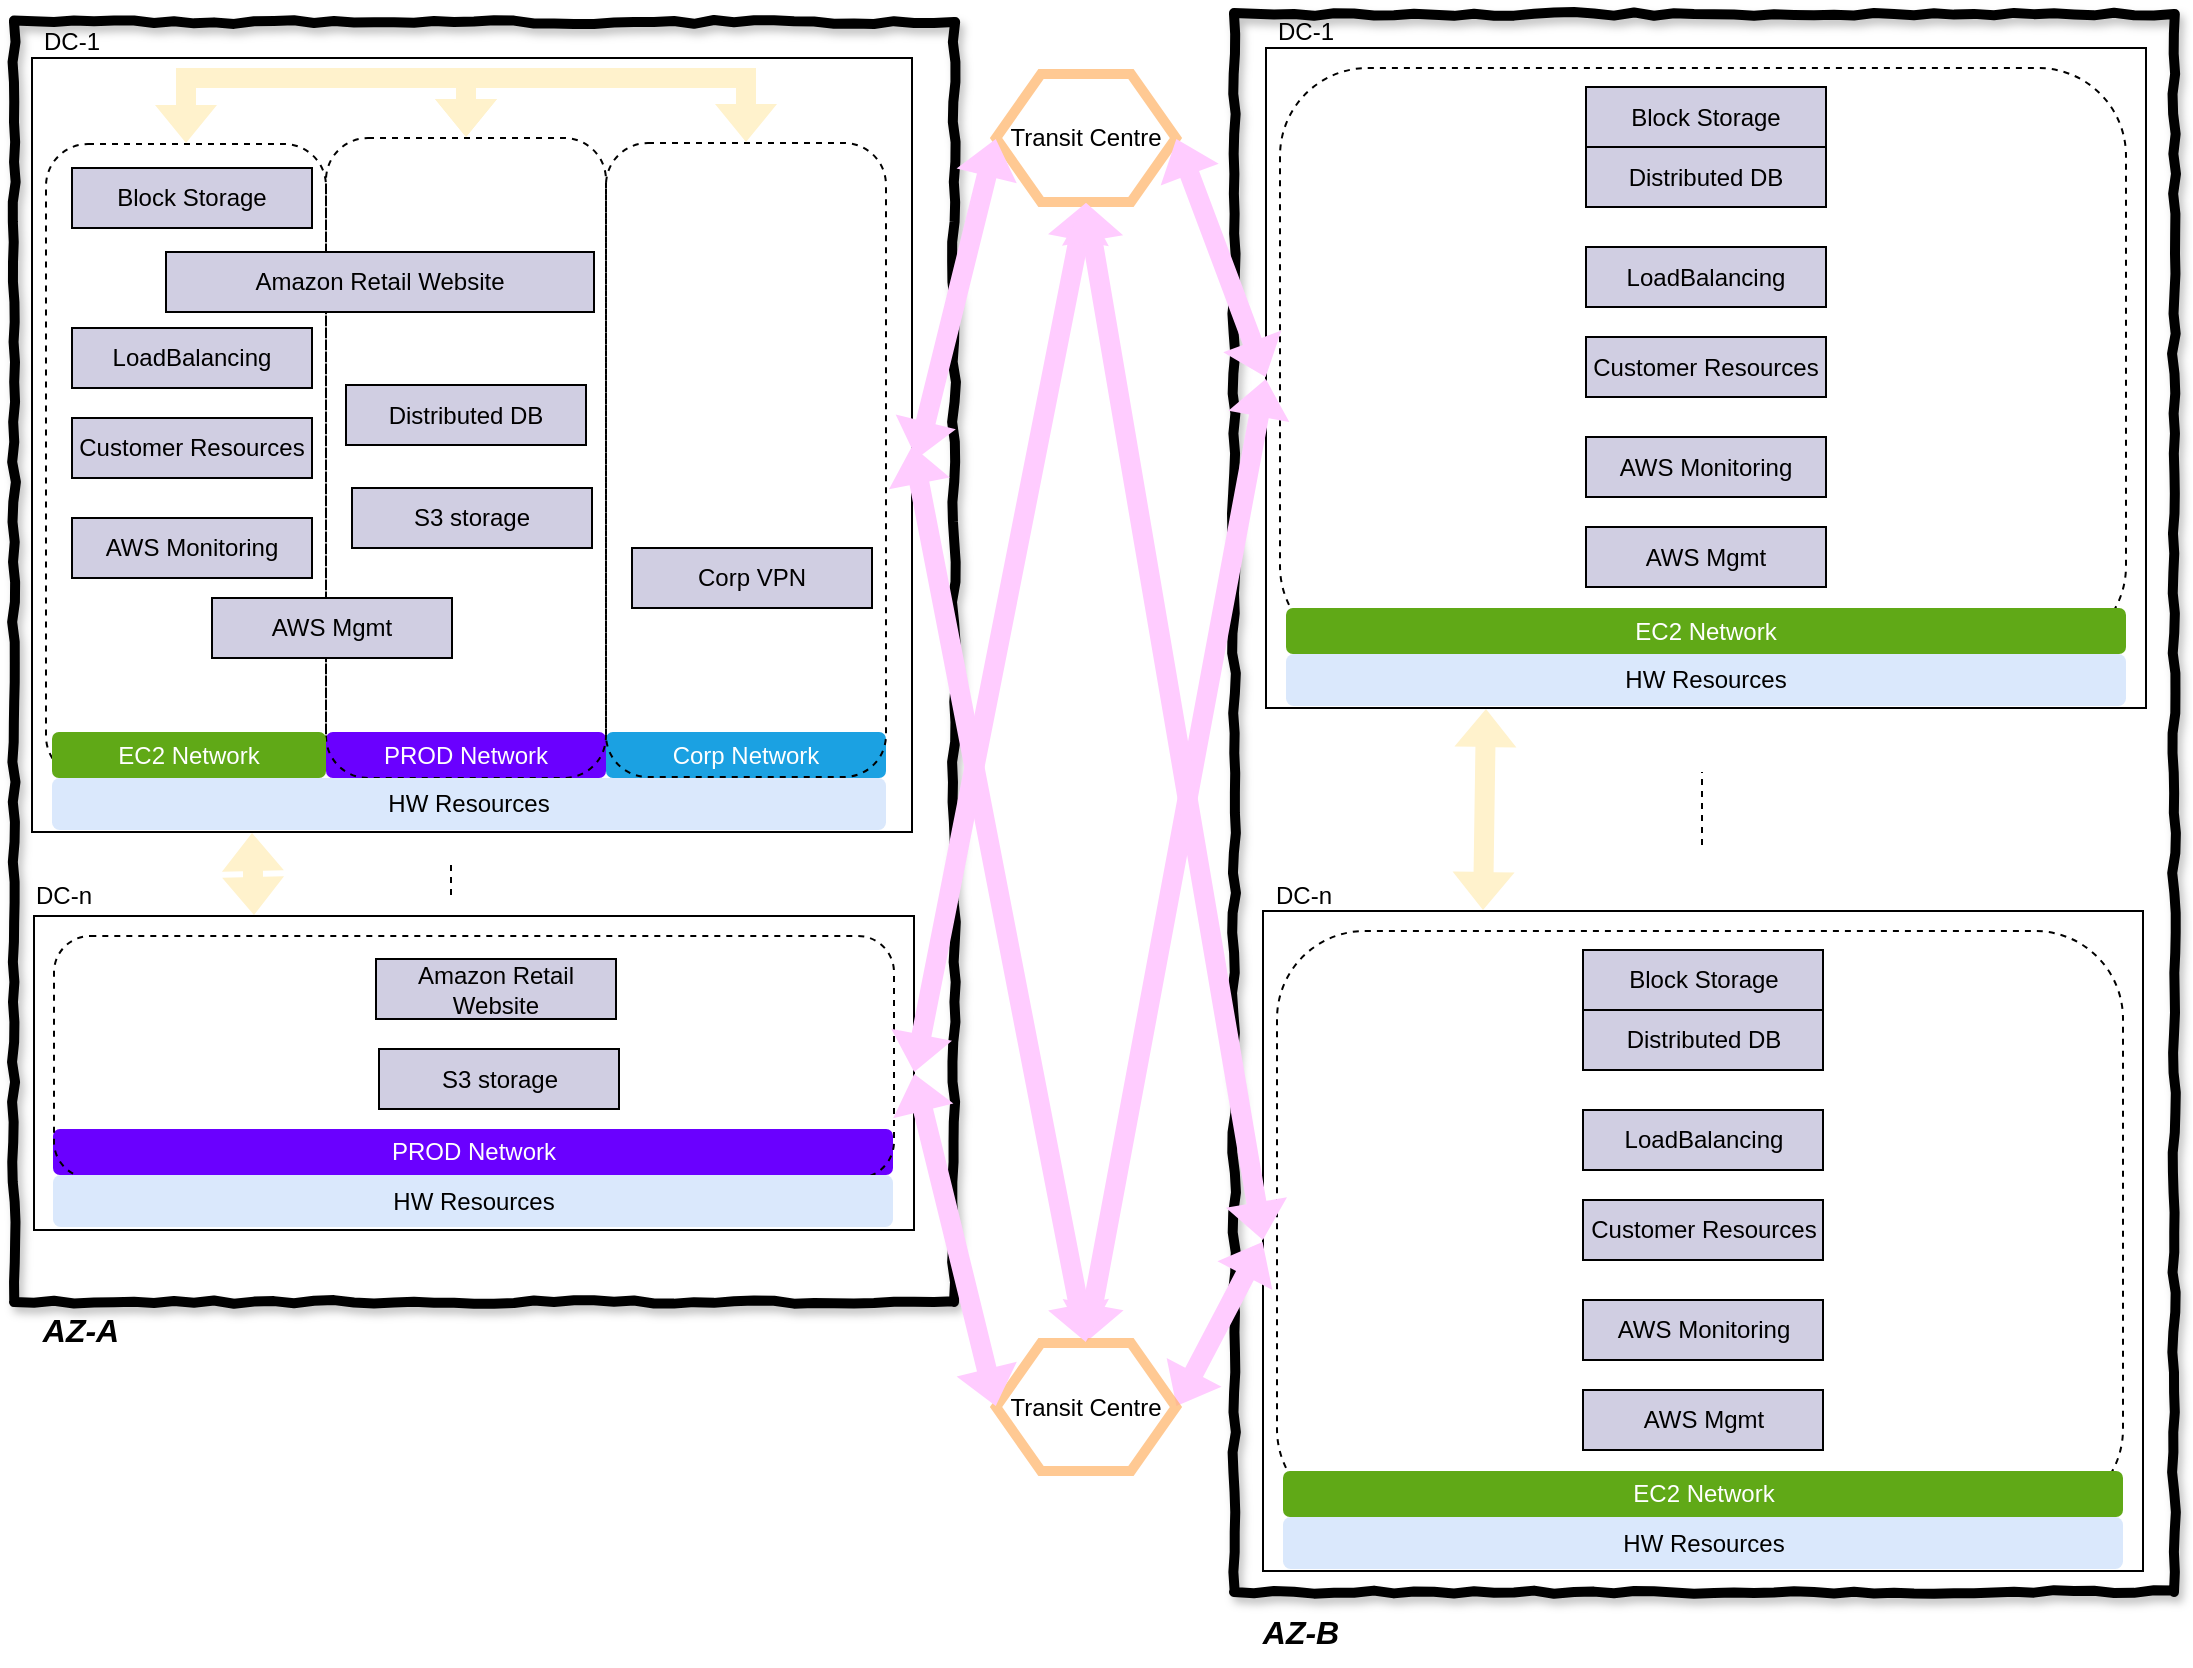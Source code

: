 <mxfile version="12.3.9" type="github" pages="1">
  <diagram id="BrcJUe6Ag9btfKnU2FFb" name="Page-1">
    <mxGraphModel dx="1986" dy="1099" grid="1" gridSize="10" guides="1" tooltips="1" connect="1" arrows="1" fold="1" page="1" pageScale="1" pageWidth="1100" pageHeight="850" math="0" shadow="0">
      <root>
        <mxCell id="0"/>
        <mxCell id="1" parent="0"/>
        <mxCell id="v2BMehigPBERCRcNiAkH-4" value="" style="rounded=1;whiteSpace=wrap;html=1;fillColor=none;strokeColor=#000000;fontColor=#ffffff;dashed=1;" parent="1" vertex="1">
          <mxGeometry x="30" y="76" width="140" height="317" as="geometry"/>
        </mxCell>
        <mxCell id="-3hfnBXEaGSKlQBkEWAT-98" value="" style="rounded=1;whiteSpace=wrap;html=1;fillColor=none;strokeColor=#000000;fontColor=#ffffff;dashed=1;" vertex="1" parent="1">
          <mxGeometry x="645.5" y="469.5" width="423" height="293" as="geometry"/>
        </mxCell>
        <mxCell id="-3hfnBXEaGSKlQBkEWAT-95" value="" style="rounded=1;whiteSpace=wrap;html=1;fillColor=none;strokeColor=#000000;fontColor=#ffffff;dashed=1;" vertex="1" parent="1">
          <mxGeometry x="647" y="38" width="423" height="293" as="geometry"/>
        </mxCell>
        <mxCell id="-3hfnBXEaGSKlQBkEWAT-114" value="" style="rounded=0;whiteSpace=wrap;html=1;fillColor=none;strokeWidth=5;shadow=1;glass=0;comic=1;" vertex="1" parent="1">
          <mxGeometry x="624" y="11" width="470" height="789" as="geometry"/>
        </mxCell>
        <mxCell id="-3hfnBXEaGSKlQBkEWAT-110" value="" style="rounded=0;whiteSpace=wrap;html=1;fillColor=none;strokeWidth=5;shadow=1;glass=0;comic=1;" vertex="1" parent="1">
          <mxGeometry x="14" y="15" width="470" height="640" as="geometry"/>
        </mxCell>
        <mxCell id="-3hfnBXEaGSKlQBkEWAT-56" value="" style="rounded=0;whiteSpace=wrap;html=1;strokeColor=#000000;fillColor=none;" vertex="1" parent="1">
          <mxGeometry x="24" y="462" width="440" height="157" as="geometry"/>
        </mxCell>
        <mxCell id="-3hfnBXEaGSKlQBkEWAT-76" value="" style="rounded=0;whiteSpace=wrap;html=1;strokeColor=#000000;fillColor=none;" vertex="1" parent="1">
          <mxGeometry x="640" y="28" width="440" height="330" as="geometry"/>
        </mxCell>
        <mxCell id="v2BMehigPBERCRcNiAkH-65" value="" style="endArrow=none;dashed=1;html=1;" parent="1" edge="1">
          <mxGeometry width="50" height="50" relative="1" as="geometry">
            <mxPoint x="232.5" y="451.5" as="sourcePoint"/>
            <mxPoint x="232.5" y="436" as="targetPoint"/>
            <Array as="points"/>
          </mxGeometry>
        </mxCell>
        <mxCell id="v2BMehigPBERCRcNiAkH-21" value="" style="rounded=0;whiteSpace=wrap;html=1;strokeColor=#000000;fillColor=none;" parent="1" vertex="1">
          <mxGeometry x="23" y="33" width="440" height="387" as="geometry"/>
        </mxCell>
        <mxCell id="v2BMehigPBERCRcNiAkH-2" value="PROD Network" style="rounded=1;whiteSpace=wrap;html=1;fillColor=#6a00ff;strokeColor=none;fontColor=#ffffff;" parent="1" vertex="1">
          <mxGeometry x="170" y="370" width="140" height="23" as="geometry"/>
        </mxCell>
        <mxCell id="v2BMehigPBERCRcNiAkH-3" value="Corp Network" style="rounded=1;whiteSpace=wrap;html=1;fillColor=#1ba1e2;strokeColor=none;fontColor=#ffffff;" parent="1" vertex="1">
          <mxGeometry x="310" y="370" width="140" height="23" as="geometry"/>
        </mxCell>
        <mxCell id="v2BMehigPBERCRcNiAkH-5" value="" style="rounded=1;whiteSpace=wrap;html=1;fillColor=none;strokeColor=#000000;fontColor=#ffffff;dashed=1;" parent="1" vertex="1">
          <mxGeometry x="170" y="73" width="140" height="320" as="geometry"/>
        </mxCell>
        <mxCell id="v2BMehigPBERCRcNiAkH-6" value="" style="rounded=1;whiteSpace=wrap;html=1;fillColor=none;strokeColor=#000000;fontColor=#ffffff;dashed=1;" parent="1" vertex="1">
          <mxGeometry x="310" y="75.5" width="140" height="317" as="geometry"/>
        </mxCell>
        <mxCell id="v2BMehigPBERCRcNiAkH-10" style="edgeStyle=orthogonalEdgeStyle;rounded=0;orthogonalLoop=1;jettySize=auto;html=1;exitX=0.5;exitY=0;exitDx=0;exitDy=0;entryX=0.5;entryY=0;entryDx=0;entryDy=0;shape=flexArrow;startArrow=block;fillColor=#fff2cc;strokeColor=none;" parent="1" source="v2BMehigPBERCRcNiAkH-4" target="v2BMehigPBERCRcNiAkH-5" edge="1">
          <mxGeometry relative="1" as="geometry">
            <Array as="points">
              <mxPoint x="103" y="43"/>
              <mxPoint x="243" y="43"/>
            </Array>
          </mxGeometry>
        </mxCell>
        <mxCell id="v2BMehigPBERCRcNiAkH-7" value="AWS Mgmt" style="rounded=0;whiteSpace=wrap;html=1;strokeColor=#000000;fillColor=#d0cee2;" parent="1" vertex="1">
          <mxGeometry x="113" y="303" width="120" height="30" as="geometry"/>
        </mxCell>
        <mxCell id="v2BMehigPBERCRcNiAkH-11" style="edgeStyle=orthogonalEdgeStyle;rounded=0;orthogonalLoop=1;jettySize=auto;html=1;entryX=0.5;entryY=0;entryDx=0;entryDy=0;shape=flexArrow;startArrow=block;fillColor=#fff2cc;strokeColor=none;exitX=0.5;exitY=0;exitDx=0;exitDy=0;" parent="1" source="v2BMehigPBERCRcNiAkH-5" target="v2BMehigPBERCRcNiAkH-6" edge="1">
          <mxGeometry relative="1" as="geometry">
            <mxPoint x="243" y="103" as="sourcePoint"/>
            <mxPoint x="383.143" y="113" as="targetPoint"/>
            <Array as="points">
              <mxPoint x="243" y="43"/>
              <mxPoint x="383" y="43"/>
            </Array>
          </mxGeometry>
        </mxCell>
        <mxCell id="v2BMehigPBERCRcNiAkH-12" value="AWS Monitoring" style="rounded=0;whiteSpace=wrap;html=1;strokeColor=#000000;fillColor=#d0cee2;" parent="1" vertex="1">
          <mxGeometry x="43" y="263" width="120" height="30" as="geometry"/>
        </mxCell>
        <mxCell id="v2BMehigPBERCRcNiAkH-13" value="Customer Resources" style="rounded=0;whiteSpace=wrap;html=1;strokeColor=#000000;fillColor=#d0cee2;" parent="1" vertex="1">
          <mxGeometry x="43" y="213" width="120" height="30" as="geometry"/>
        </mxCell>
        <mxCell id="v2BMehigPBERCRcNiAkH-14" value="S3 storage" style="rounded=0;whiteSpace=wrap;html=1;strokeColor=#000000;fillColor=#d0cee2;" parent="1" vertex="1">
          <mxGeometry x="183" y="248" width="120" height="30" as="geometry"/>
        </mxCell>
        <mxCell id="v2BMehigPBERCRcNiAkH-16" value="Amazon Retail Website" style="rounded=0;whiteSpace=wrap;html=1;strokeColor=#000000;fillColor=#d0cee2;" parent="1" vertex="1">
          <mxGeometry x="90" y="130" width="214" height="30" as="geometry"/>
        </mxCell>
        <mxCell id="v2BMehigPBERCRcNiAkH-17" value="Corp VPN" style="rounded=0;whiteSpace=wrap;html=1;strokeColor=#000000;fillColor=#d0cee2;" parent="1" vertex="1">
          <mxGeometry x="323" y="278" width="120" height="30" as="geometry"/>
        </mxCell>
        <mxCell id="v2BMehigPBERCRcNiAkH-19" value="LoadBalancing" style="rounded=0;whiteSpace=wrap;html=1;strokeColor=#000000;fillColor=#d0cee2;" parent="1" vertex="1">
          <mxGeometry x="43" y="168" width="120" height="30" as="geometry"/>
        </mxCell>
        <mxCell id="v2BMehigPBERCRcNiAkH-20" value="Block Storage" style="rounded=0;whiteSpace=wrap;html=1;strokeColor=#000000;fillColor=#d0cee2;" parent="1" vertex="1">
          <mxGeometry x="43" y="88" width="120" height="30" as="geometry"/>
        </mxCell>
        <mxCell id="v2BMehigPBERCRcNiAkH-22" value="DC-1" style="text;html=1;strokeColor=none;fillColor=none;align=center;verticalAlign=middle;whiteSpace=wrap;rounded=0;" parent="1" vertex="1">
          <mxGeometry x="23" y="15" width="40" height="20" as="geometry"/>
        </mxCell>
        <mxCell id="v2BMehigPBERCRcNiAkH-86" style="rounded=0;orthogonalLoop=1;jettySize=auto;html=1;entryX=0.25;entryY=1;entryDx=0;entryDy=0;shape=flexArrow;startArrow=block;fillColor=#fff2cc;strokeColor=none;exitX=0.25;exitY=0;exitDx=0;exitDy=0;" parent="1" source="-3hfnBXEaGSKlQBkEWAT-56" target="v2BMehigPBERCRcNiAkH-21" edge="1">
          <mxGeometry relative="1" as="geometry">
            <mxPoint x="133" y="470" as="sourcePoint"/>
            <mxPoint x="876" y="588" as="targetPoint"/>
          </mxGeometry>
        </mxCell>
        <mxCell id="-3hfnBXEaGSKlQBkEWAT-45" value="HW Resources" style="rounded=1;whiteSpace=wrap;html=1;fillColor=#dae8fc;strokeColor=none;" vertex="1" parent="1">
          <mxGeometry x="33" y="393" width="417" height="26" as="geometry"/>
        </mxCell>
        <mxCell id="-3hfnBXEaGSKlQBkEWAT-54" value="EC2 Network" style="rounded=1;whiteSpace=wrap;html=1;fillColor=#60a917;strokeColor=none;fontColor=#ffffff;" vertex="1" parent="1">
          <mxGeometry x="33" y="370" width="137" height="23" as="geometry"/>
        </mxCell>
        <mxCell id="-3hfnBXEaGSKlQBkEWAT-57" value="PROD Network" style="rounded=1;whiteSpace=wrap;html=1;fillColor=#6a00ff;strokeColor=none;fontColor=#ffffff;" vertex="1" parent="1">
          <mxGeometry x="33.5" y="568.5" width="420" height="23" as="geometry"/>
        </mxCell>
        <mxCell id="-3hfnBXEaGSKlQBkEWAT-59" value="" style="rounded=1;whiteSpace=wrap;html=1;fillColor=none;strokeColor=#000000;fontColor=#ffffff;dashed=1;" vertex="1" parent="1">
          <mxGeometry x="34" y="472" width="420" height="121" as="geometry"/>
        </mxCell>
        <mxCell id="-3hfnBXEaGSKlQBkEWAT-66" value="S3 storage" style="rounded=0;whiteSpace=wrap;html=1;strokeColor=#000000;fillColor=#d0cee2;" vertex="1" parent="1">
          <mxGeometry x="196.5" y="528.5" width="120" height="30" as="geometry"/>
        </mxCell>
        <mxCell id="-3hfnBXEaGSKlQBkEWAT-68" value="Amazon Retail Website" style="rounded=0;whiteSpace=wrap;html=1;strokeColor=#000000;fillColor=#d0cee2;" vertex="1" parent="1">
          <mxGeometry x="195" y="483.5" width="120" height="30" as="geometry"/>
        </mxCell>
        <mxCell id="-3hfnBXEaGSKlQBkEWAT-72" value="DC-n" style="text;html=1;strokeColor=none;fillColor=none;align=center;verticalAlign=middle;whiteSpace=wrap;rounded=0;" vertex="1" parent="1">
          <mxGeometry x="18.5" y="441.5" width="40" height="20" as="geometry"/>
        </mxCell>
        <mxCell id="-3hfnBXEaGSKlQBkEWAT-73" value="HW Resources" style="rounded=1;whiteSpace=wrap;html=1;fillColor=#dae8fc;strokeColor=none;" vertex="1" parent="1">
          <mxGeometry x="33.5" y="591.5" width="420" height="26" as="geometry"/>
        </mxCell>
        <mxCell id="-3hfnBXEaGSKlQBkEWAT-82" value="AWS Mgmt" style="rounded=0;whiteSpace=wrap;html=1;strokeColor=#000000;fillColor=#d0cee2;" vertex="1" parent="1">
          <mxGeometry x="800" y="267.5" width="120" height="30" as="geometry"/>
        </mxCell>
        <mxCell id="-3hfnBXEaGSKlQBkEWAT-84" value="AWS Monitoring" style="rounded=0;whiteSpace=wrap;html=1;strokeColor=#000000;fillColor=#d0cee2;" vertex="1" parent="1">
          <mxGeometry x="800" y="222.5" width="120" height="30" as="geometry"/>
        </mxCell>
        <mxCell id="-3hfnBXEaGSKlQBkEWAT-85" value="Customer Resources" style="rounded=0;whiteSpace=wrap;html=1;strokeColor=#000000;fillColor=#d0cee2;" vertex="1" parent="1">
          <mxGeometry x="800" y="172.5" width="120" height="30" as="geometry"/>
        </mxCell>
        <mxCell id="-3hfnBXEaGSKlQBkEWAT-87" value="Distributed DB" style="rounded=0;whiteSpace=wrap;html=1;strokeColor=#000000;fillColor=#d0cee2;" vertex="1" parent="1">
          <mxGeometry x="800" y="77.5" width="120" height="30" as="geometry"/>
        </mxCell>
        <mxCell id="-3hfnBXEaGSKlQBkEWAT-90" value="LoadBalancing" style="rounded=0;whiteSpace=wrap;html=1;strokeColor=#000000;fillColor=#d0cee2;" vertex="1" parent="1">
          <mxGeometry x="800" y="127.5" width="120" height="30" as="geometry"/>
        </mxCell>
        <mxCell id="-3hfnBXEaGSKlQBkEWAT-91" value="Block Storage" style="rounded=0;whiteSpace=wrap;html=1;strokeColor=#000000;fillColor=#d0cee2;" vertex="1" parent="1">
          <mxGeometry x="800" y="47.5" width="120" height="30" as="geometry"/>
        </mxCell>
        <mxCell id="-3hfnBXEaGSKlQBkEWAT-92" value="DC-1" style="text;html=1;strokeColor=none;fillColor=none;align=center;verticalAlign=middle;whiteSpace=wrap;rounded=0;" vertex="1" parent="1">
          <mxGeometry x="640" y="10" width="40" height="20" as="geometry"/>
        </mxCell>
        <mxCell id="-3hfnBXEaGSKlQBkEWAT-93" value="HW Resources" style="rounded=1;whiteSpace=wrap;html=1;fillColor=#dae8fc;strokeColor=none;" vertex="1" parent="1">
          <mxGeometry x="650" y="331" width="420" height="26" as="geometry"/>
        </mxCell>
        <mxCell id="-3hfnBXEaGSKlQBkEWAT-94" value="EC2 Network" style="rounded=1;whiteSpace=wrap;html=1;fillColor=#60a917;strokeColor=none;fontColor=#ffffff;" vertex="1" parent="1">
          <mxGeometry x="650" y="308" width="420" height="23" as="geometry"/>
        </mxCell>
        <mxCell id="-3hfnBXEaGSKlQBkEWAT-97" value="" style="rounded=0;whiteSpace=wrap;html=1;strokeColor=#000000;fillColor=none;" vertex="1" parent="1">
          <mxGeometry x="638.5" y="459.5" width="440" height="330" as="geometry"/>
        </mxCell>
        <mxCell id="-3hfnBXEaGSKlQBkEWAT-99" value="AWS Mgmt" style="rounded=0;whiteSpace=wrap;html=1;strokeColor=#000000;fillColor=#d0cee2;" vertex="1" parent="1">
          <mxGeometry x="798.5" y="699" width="120" height="30" as="geometry"/>
        </mxCell>
        <mxCell id="-3hfnBXEaGSKlQBkEWAT-100" value="AWS Monitoring" style="rounded=0;whiteSpace=wrap;html=1;strokeColor=#000000;fillColor=#d0cee2;" vertex="1" parent="1">
          <mxGeometry x="798.5" y="654" width="120" height="30" as="geometry"/>
        </mxCell>
        <mxCell id="-3hfnBXEaGSKlQBkEWAT-101" value="Customer Resources" style="rounded=0;whiteSpace=wrap;html=1;strokeColor=#000000;fillColor=#d0cee2;" vertex="1" parent="1">
          <mxGeometry x="798.5" y="604" width="120" height="30" as="geometry"/>
        </mxCell>
        <mxCell id="-3hfnBXEaGSKlQBkEWAT-102" value="Distributed DB" style="rounded=0;whiteSpace=wrap;html=1;strokeColor=#000000;fillColor=#d0cee2;" vertex="1" parent="1">
          <mxGeometry x="798.5" y="509" width="120" height="30" as="geometry"/>
        </mxCell>
        <mxCell id="-3hfnBXEaGSKlQBkEWAT-103" value="LoadBalancing" style="rounded=0;whiteSpace=wrap;html=1;strokeColor=#000000;fillColor=#d0cee2;" vertex="1" parent="1">
          <mxGeometry x="798.5" y="559" width="120" height="30" as="geometry"/>
        </mxCell>
        <mxCell id="-3hfnBXEaGSKlQBkEWAT-104" value="Block Storage" style="rounded=0;whiteSpace=wrap;html=1;strokeColor=#000000;fillColor=#d0cee2;" vertex="1" parent="1">
          <mxGeometry x="798.5" y="479" width="120" height="30" as="geometry"/>
        </mxCell>
        <mxCell id="-3hfnBXEaGSKlQBkEWAT-105" value="DC-n" style="text;html=1;strokeColor=none;fillColor=none;align=center;verticalAlign=middle;whiteSpace=wrap;rounded=0;" vertex="1" parent="1">
          <mxGeometry x="638.5" y="441.5" width="40" height="20" as="geometry"/>
        </mxCell>
        <mxCell id="-3hfnBXEaGSKlQBkEWAT-106" value="HW Resources" style="rounded=1;whiteSpace=wrap;html=1;fillColor=#dae8fc;strokeColor=none;" vertex="1" parent="1">
          <mxGeometry x="648.5" y="762.5" width="420" height="26" as="geometry"/>
        </mxCell>
        <mxCell id="-3hfnBXEaGSKlQBkEWAT-107" value="EC2 Network" style="rounded=1;whiteSpace=wrap;html=1;fillColor=#60a917;strokeColor=none;fontColor=#ffffff;" vertex="1" parent="1">
          <mxGeometry x="648.5" y="739.5" width="420" height="23" as="geometry"/>
        </mxCell>
        <mxCell id="-3hfnBXEaGSKlQBkEWAT-108" value="" style="endArrow=none;dashed=1;html=1;" edge="1" parent="1">
          <mxGeometry width="50" height="50" relative="1" as="geometry">
            <mxPoint x="858" y="426.5" as="sourcePoint"/>
            <mxPoint x="858" y="390" as="targetPoint"/>
            <Array as="points"/>
          </mxGeometry>
        </mxCell>
        <mxCell id="-3hfnBXEaGSKlQBkEWAT-109" style="rounded=0;orthogonalLoop=1;jettySize=auto;html=1;entryX=0.25;entryY=1;entryDx=0;entryDy=0;shape=flexArrow;startArrow=block;fillColor=#fff2cc;strokeColor=none;exitX=0.25;exitY=0;exitDx=0;exitDy=0;" edge="1" parent="1" source="-3hfnBXEaGSKlQBkEWAT-97" target="-3hfnBXEaGSKlQBkEWAT-76">
          <mxGeometry relative="1" as="geometry">
            <mxPoint x="760.5" y="434" as="sourcePoint"/>
            <mxPoint x="760" y="392.5" as="targetPoint"/>
          </mxGeometry>
        </mxCell>
        <mxCell id="-3hfnBXEaGSKlQBkEWAT-111" value="&lt;b&gt;&lt;font style=&quot;font-size: 16px&quot;&gt;&lt;i&gt;AZ-A&lt;/i&gt;&lt;/font&gt;&lt;/b&gt;" style="text;html=1;strokeColor=none;fillColor=none;align=center;verticalAlign=middle;whiteSpace=wrap;rounded=0;shadow=1;glass=0;comic=1;" vertex="1" parent="1">
          <mxGeometry x="14" y="659" width="67" height="20" as="geometry"/>
        </mxCell>
        <mxCell id="-3hfnBXEaGSKlQBkEWAT-115" value="&lt;b&gt;&lt;font style=&quot;font-size: 16px&quot;&gt;&lt;i&gt;AZ-B&lt;/i&gt;&lt;/font&gt;&lt;/b&gt;" style="text;html=1;strokeColor=none;fillColor=none;align=center;verticalAlign=middle;whiteSpace=wrap;rounded=0;shadow=1;glass=0;comic=1;" vertex="1" parent="1">
          <mxGeometry x="624" y="810" width="67" height="20" as="geometry"/>
        </mxCell>
        <mxCell id="-3hfnBXEaGSKlQBkEWAT-117" value="Transit Centre" style="shape=hexagon;perimeter=hexagonPerimeter2;whiteSpace=wrap;html=1;rounded=0;shadow=0;glass=0;comic=0;strokeWidth=5;fillColor=none;opacity=70;strokeColor=#FFB366;" vertex="1" parent="1">
          <mxGeometry x="505" y="41" width="90" height="64" as="geometry"/>
        </mxCell>
        <mxCell id="-3hfnBXEaGSKlQBkEWAT-120" style="rounded=0;orthogonalLoop=1;jettySize=auto;html=1;shape=flexArrow;startArrow=block;fillColor=#FFCCFF;strokeColor=none;exitX=1;exitY=0.5;exitDx=0;exitDy=0;entryX=0;entryY=0.5;entryDx=0;entryDy=0;" edge="1" parent="1" source="-3hfnBXEaGSKlQBkEWAT-123" target="-3hfnBXEaGSKlQBkEWAT-97">
          <mxGeometry relative="1" as="geometry">
            <mxPoint x="615" y="523.5" as="sourcePoint"/>
            <mxPoint x="570" y="670" as="targetPoint"/>
          </mxGeometry>
        </mxCell>
        <mxCell id="-3hfnBXEaGSKlQBkEWAT-121" style="rounded=0;orthogonalLoop=1;jettySize=auto;html=1;shape=flexArrow;startArrow=block;fillColor=#FFCCFF;strokeColor=none;exitX=0.5;exitY=0;exitDx=0;exitDy=0;entryX=0;entryY=0.5;entryDx=0;entryDy=0;" edge="1" parent="1" source="-3hfnBXEaGSKlQBkEWAT-123" target="-3hfnBXEaGSKlQBkEWAT-76">
          <mxGeometry relative="1" as="geometry">
            <mxPoint x="615" y="523.5" as="sourcePoint"/>
            <mxPoint x="580" y="290" as="targetPoint"/>
          </mxGeometry>
        </mxCell>
        <mxCell id="-3hfnBXEaGSKlQBkEWAT-122" style="rounded=0;orthogonalLoop=1;jettySize=auto;html=1;shape=flexArrow;startArrow=block;fillColor=#FFCCFF;strokeColor=none;exitX=1;exitY=0.5;exitDx=0;exitDy=0;entryX=0;entryY=0.5;entryDx=0;entryDy=0;" edge="1" parent="1" source="-3hfnBXEaGSKlQBkEWAT-117" target="-3hfnBXEaGSKlQBkEWAT-76">
          <mxGeometry relative="1" as="geometry">
            <mxPoint x="465" y="743.5" as="sourcePoint"/>
            <mxPoint x="600" y="230" as="targetPoint"/>
          </mxGeometry>
        </mxCell>
        <mxCell id="-3hfnBXEaGSKlQBkEWAT-123" value="Transit Centre" style="shape=hexagon;perimeter=hexagonPerimeter2;whiteSpace=wrap;html=1;rounded=0;shadow=0;glass=0;comic=0;strokeWidth=5;fillColor=none;opacity=70;strokeColor=#FFB366;" vertex="1" parent="1">
          <mxGeometry x="505" y="675.5" width="90" height="64" as="geometry"/>
        </mxCell>
        <mxCell id="-3hfnBXEaGSKlQBkEWAT-124" style="rounded=0;orthogonalLoop=1;jettySize=auto;html=1;entryX=1.005;entryY=0.519;entryDx=0;entryDy=0;shape=flexArrow;startArrow=block;fillColor=#FFCCFF;strokeColor=none;exitX=0;exitY=0.5;exitDx=0;exitDy=0;entryPerimeter=0;" edge="1" parent="1" source="-3hfnBXEaGSKlQBkEWAT-117" target="v2BMehigPBERCRcNiAkH-21">
          <mxGeometry relative="1" as="geometry">
            <mxPoint x="531.5" y="237.5" as="sourcePoint"/>
            <mxPoint x="578.5" y="272" as="targetPoint"/>
          </mxGeometry>
        </mxCell>
        <mxCell id="-3hfnBXEaGSKlQBkEWAT-125" style="rounded=0;orthogonalLoop=1;jettySize=auto;html=1;entryX=1;entryY=0.5;entryDx=0;entryDy=0;shape=flexArrow;startArrow=block;fillColor=#FFCCFF;strokeColor=none;exitX=0.5;exitY=1;exitDx=0;exitDy=0;" edge="1" parent="1" source="-3hfnBXEaGSKlQBkEWAT-117" target="-3hfnBXEaGSKlQBkEWAT-56">
          <mxGeometry relative="1" as="geometry">
            <mxPoint x="573" y="240.5" as="sourcePoint"/>
            <mxPoint x="526" y="324.353" as="targetPoint"/>
          </mxGeometry>
        </mxCell>
        <mxCell id="-3hfnBXEaGSKlQBkEWAT-126" style="rounded=0;orthogonalLoop=1;jettySize=auto;html=1;entryX=1;entryY=0.5;entryDx=0;entryDy=0;shape=flexArrow;startArrow=block;fillColor=#FFCCFF;strokeColor=none;exitX=0;exitY=0.5;exitDx=0;exitDy=0;" edge="1" parent="1" source="-3hfnBXEaGSKlQBkEWAT-123" target="-3hfnBXEaGSKlQBkEWAT-56">
          <mxGeometry relative="1" as="geometry">
            <mxPoint x="545" y="600" as="sourcePoint"/>
            <mxPoint x="595.077" y="679.134" as="targetPoint"/>
          </mxGeometry>
        </mxCell>
        <mxCell id="-3hfnBXEaGSKlQBkEWAT-129" style="rounded=0;orthogonalLoop=1;jettySize=auto;html=1;shape=flexArrow;startArrow=block;fillColor=#FFCCFF;strokeColor=none;exitX=0.5;exitY=1;exitDx=0;exitDy=0;entryX=0;entryY=0.5;entryDx=0;entryDy=0;" edge="1" parent="1" source="-3hfnBXEaGSKlQBkEWAT-117" target="-3hfnBXEaGSKlQBkEWAT-97">
          <mxGeometry relative="1" as="geometry">
            <mxPoint x="550" y="469" as="sourcePoint"/>
            <mxPoint x="593.5" y="513.5" as="targetPoint"/>
          </mxGeometry>
        </mxCell>
        <mxCell id="-3hfnBXEaGSKlQBkEWAT-131" style="rounded=0;orthogonalLoop=1;jettySize=auto;html=1;entryX=1;entryY=0.5;entryDx=0;entryDy=0;shape=flexArrow;startArrow=block;fillColor=#FFCCFF;strokeColor=none;exitX=0.5;exitY=0;exitDx=0;exitDy=0;" edge="1" parent="1" source="-3hfnBXEaGSKlQBkEWAT-123" target="v2BMehigPBERCRcNiAkH-21">
          <mxGeometry relative="1" as="geometry">
            <mxPoint x="575.5" y="503.5" as="sourcePoint"/>
            <mxPoint x="534.5" y="464" as="targetPoint"/>
          </mxGeometry>
        </mxCell>
        <mxCell id="-3hfnBXEaGSKlQBkEWAT-132" value="Distributed DB" style="rounded=0;whiteSpace=wrap;html=1;strokeColor=#000000;fillColor=#d0cee2;" vertex="1" parent="1">
          <mxGeometry x="180" y="196.5" width="120" height="30" as="geometry"/>
        </mxCell>
      </root>
    </mxGraphModel>
  </diagram>
</mxfile>
